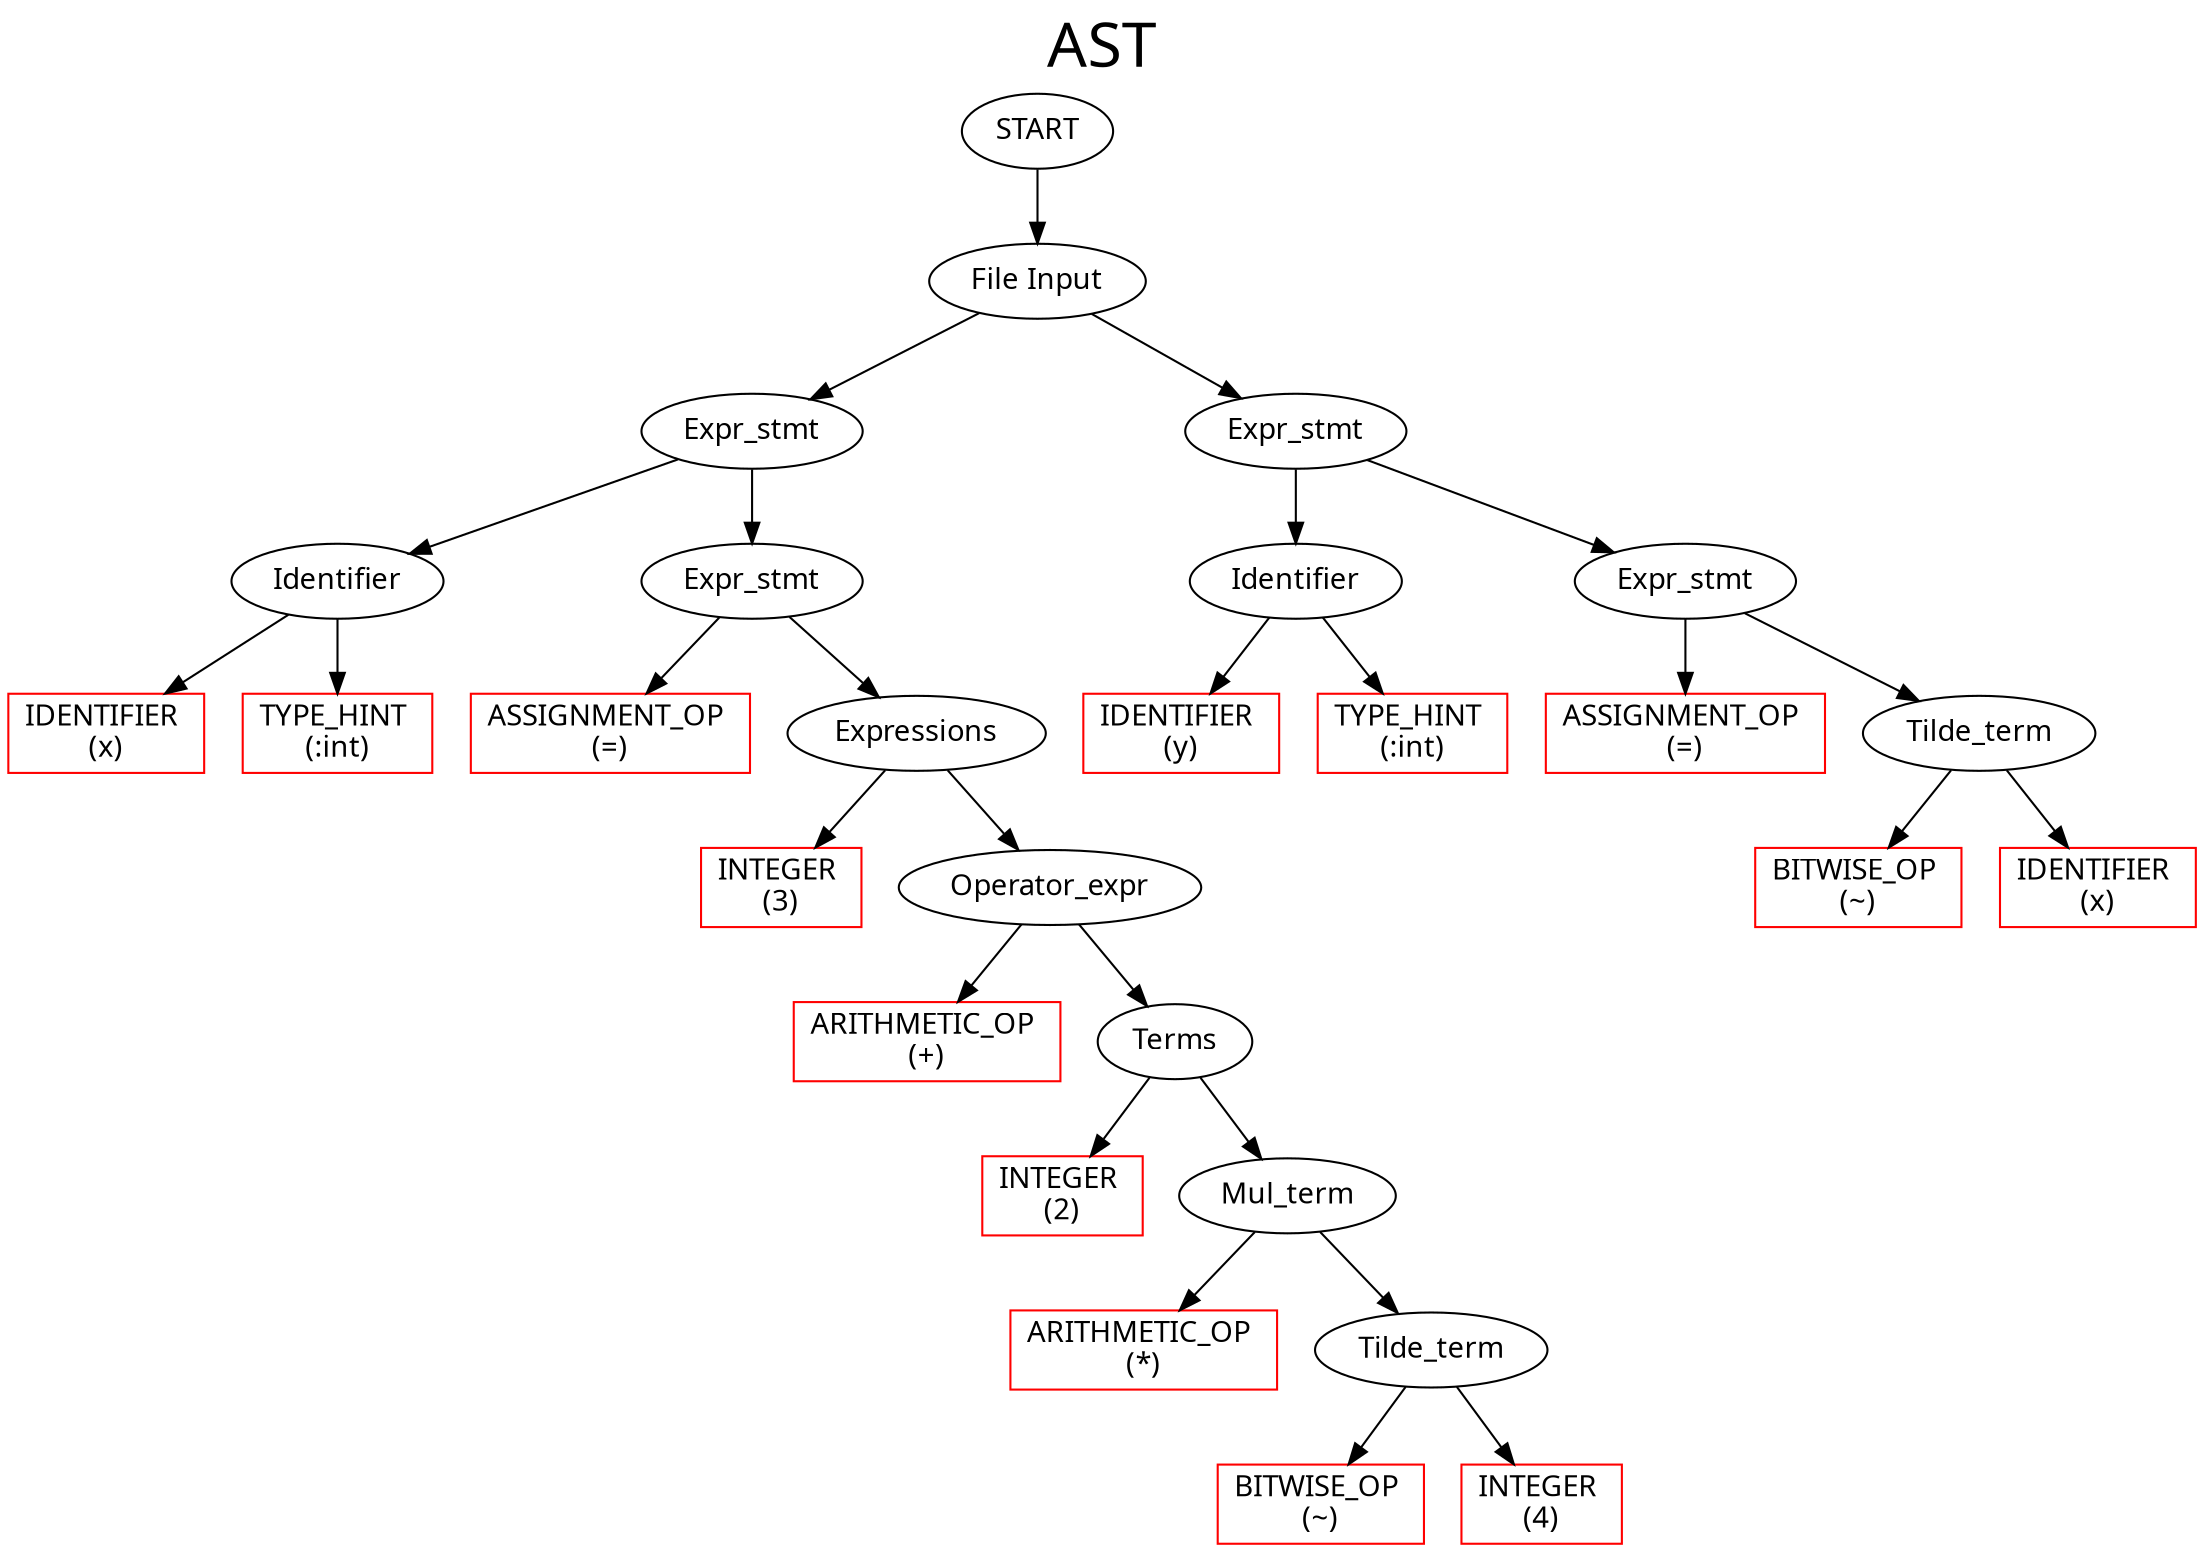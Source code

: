 digraph G{

label     = "AST"
fontname  = "Cascadia code"
fontsize  = 30
labelloc  = t

node   [ fontname="Cascadia code" ]
	72		[ style = solid label = "START"  ];
	72 -> 71
	71		[ style = solid label = "File Input"  ];
	71 -> 38
	38		[ style = solid label = "Expr_stmt"  ];
	38 -> 2
	2		[ style = solid label = "Identifier"  ];
	2 -> 0
	0		[ style = solid label = "IDENTIFIER 
(x)" color = red shape = rectangle ];
	2 -> 1
	1		[ style = solid label = "TYPE_HINT 
(:int)" color = red shape = rectangle ];
	38 -> 37
	37		[ style = solid label = "Expr_stmt"  ];
	37 -> 3
	3		[ style = solid label = "ASSIGNMENT_OP 
(=)" color = red shape = rectangle ];
	37 -> 29
	29		[ style = solid label = "Expressions"  ];
	29 -> 14
	14		[ style = solid label = "INTEGER 
(3)" color = red shape = rectangle ];
	29 -> 28
	28		[ style = solid label = "Operator_expr"  ];
	28 -> 15
	15		[ style = solid label = "ARITHMETIC_OP 
(+)" color = red shape = rectangle ];
	28 -> 27
	27		[ style = solid label = "Terms"  ];
	27 -> 18
	18		[ style = solid label = "INTEGER 
(2)" color = red shape = rectangle ];
	27 -> 25
	25		[ style = solid label = "Mul_term"  ];
	25 -> 19
	19		[ style = solid label = "ARITHMETIC_OP 
(*)" color = red shape = rectangle ];
	25 -> 24
	24		[ style = solid label = "Tilde_term"  ];
	24 -> 21
	21		[ style = solid label = "BITWISE_OP 
(~)" color = red shape = rectangle ];
	24 -> 22
	22		[ style = solid label = "INTEGER 
(4)" color = red shape = rectangle ];
	71 -> 68
	68		[ style = solid label = "Expr_stmt"  ];
	68 -> 42
	42		[ style = solid label = "Identifier"  ];
	42 -> 40
	40		[ style = solid label = "IDENTIFIER 
(y)" color = red shape = rectangle ];
	42 -> 41
	41		[ style = solid label = "TYPE_HINT 
(:int)" color = red shape = rectangle ];
	68 -> 67
	67		[ style = solid label = "Expr_stmt"  ];
	67 -> 43
	43		[ style = solid label = "ASSIGNMENT_OP 
(=)" color = red shape = rectangle ];
	67 -> 57
	57		[ style = solid label = "Tilde_term"  ];
	57 -> 54
	54		[ style = solid label = "BITWISE_OP 
(~)" color = red shape = rectangle ];
	57 -> 55
	55		[ style = solid label = "IDENTIFIER 
(x)" color = red shape = rectangle ];
}